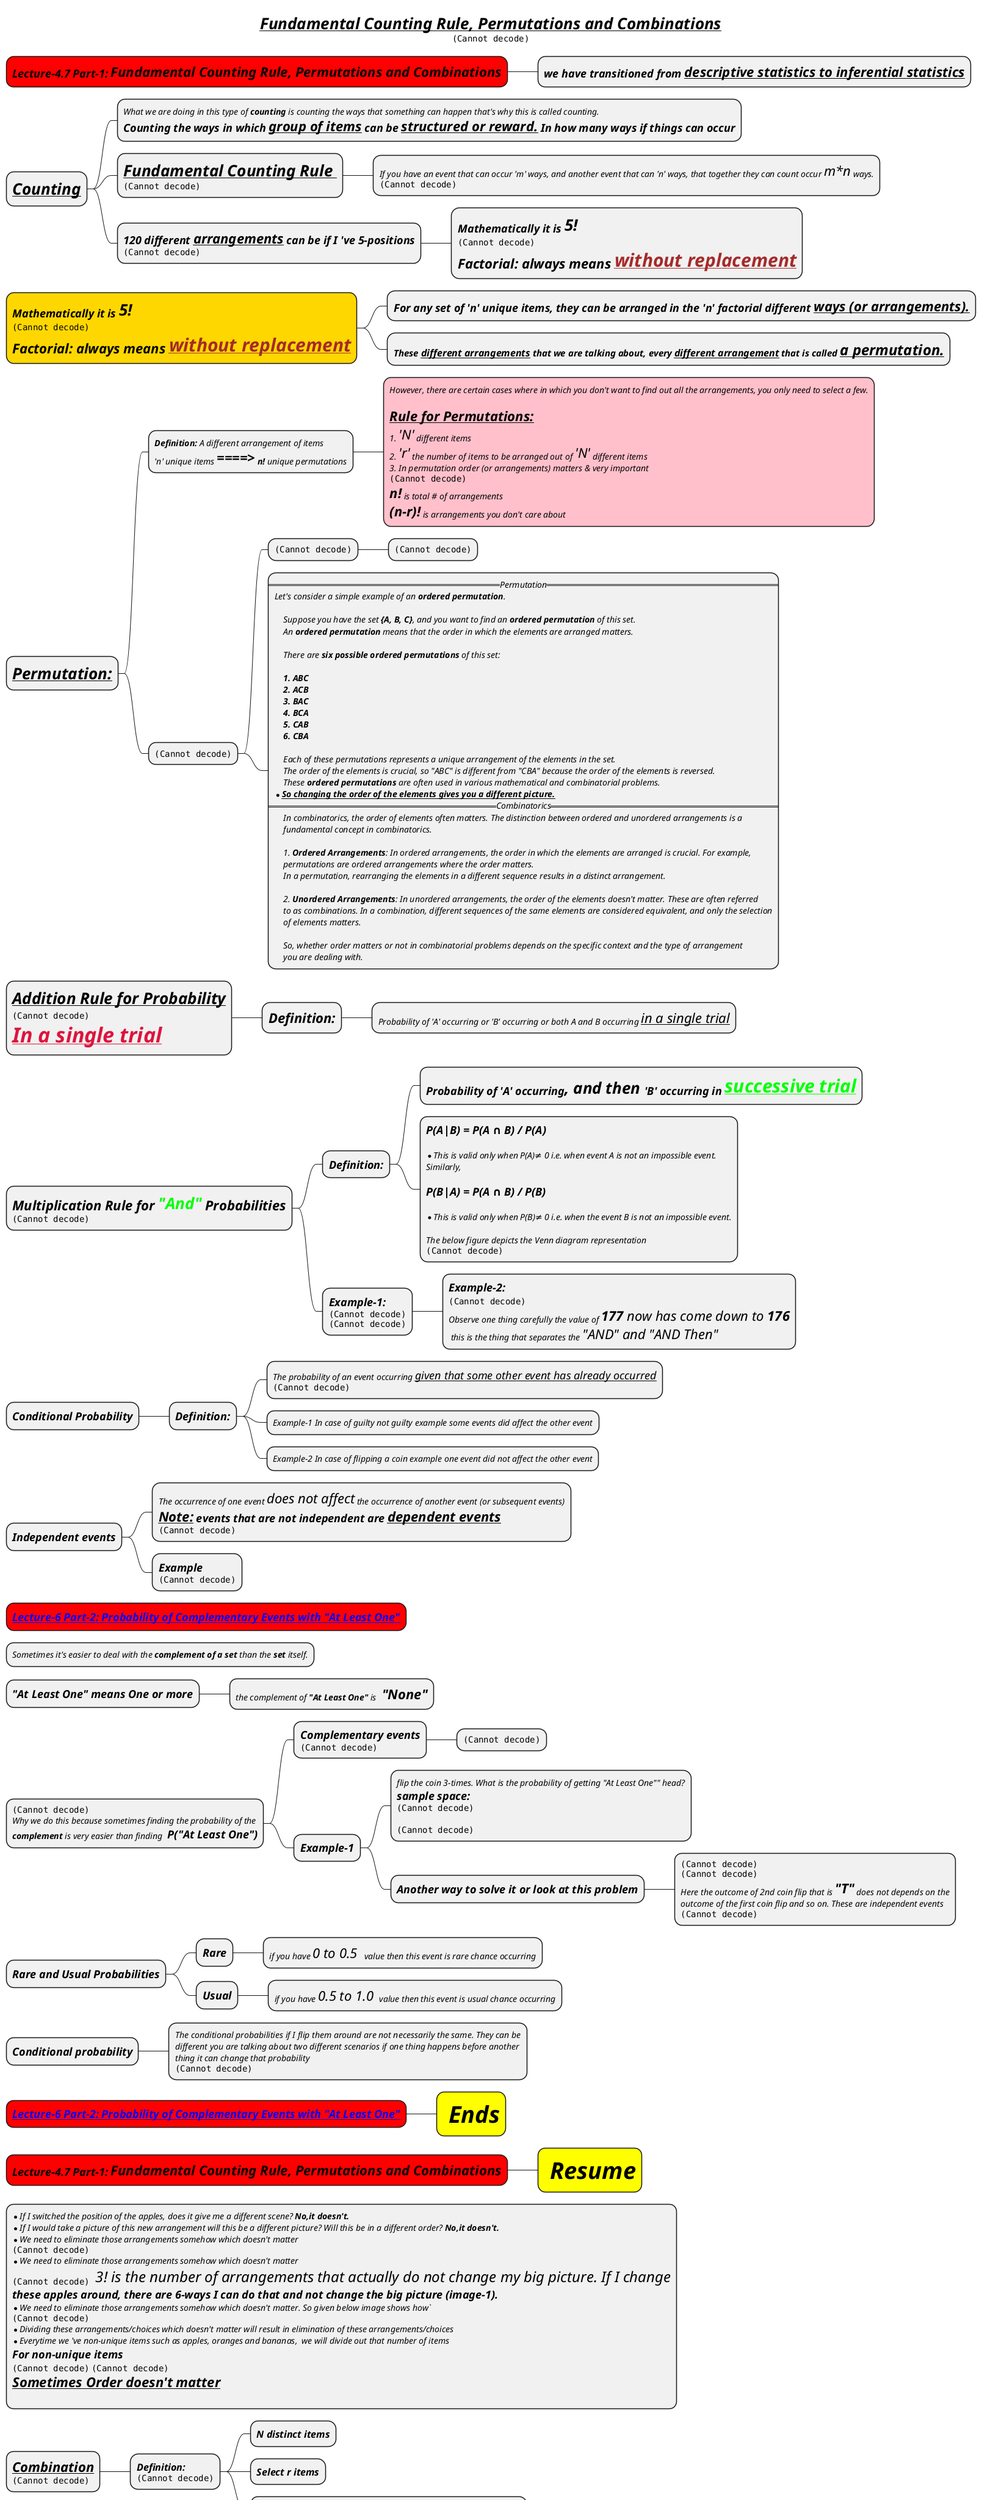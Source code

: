 @startmindmap
skinparam node {
    FontStyle italic
}

title =__//Fundamental Counting Rule, Permutations and Combinations//__\n<img:images/img_15.png>

*[#red] =Lecture-4.7 Part-1: **Fundamental Counting Rule, Permutations and Combinations**
** =we have transitioned from __descriptive statistics to inferential statistics__

* =//__Counting__//
**:What we are doing in this type of **counting** is counting the ways that something can happen that's why this is called counting.
=Counting the ways in which __group of items__ can be __structured or reward.__ In how many ways if things can occur;

** =//__Fundamental Counting Rule __//\n<img:images/img_33.png>
*** If you have an event that can occur 'm' ways, and another event that can 'n' ways, that together they can count occur <size:22>m*n</size> ways.\n<img:images/img_34.png>

** =120 different __arrangements__ can be if I 've 5-positions \n<img:images/img_35.png>
***  =Mathematically it is <size:22>5! \n<img:images/img_36.png> \n= //Factorial: always means <color #brown>__without replacement__//

*[#gold] =Mathematically it is <size:22>5! \n<img:images/img_36.png> \n= //Factorial: always means <color #brown>__without replacement__//
** =For any set of 'n' unique items, they can be arranged in the 'n' factorial different __ways (or arrangements).__
** ===These __different arrangements__ that we are talking about, every __different arrangement__ that is called <size:22>__a permutation.__

* =//__Permutation:__//
** **Definition:** A different arrangement of items\n'n' unique items <size:22>**====>**</size> **n!** unique permutations
***[#pink]:However, there are certain cases where in which you don't want to find out all the arrangements, you only need to select a few.

= __Rule for Permutations:__
# <size:22>'N'</size> different items
# <size:22>'r'</size> the number of items to be arranged out of <size:22>'N'</size> different items
# In permutation order (or arrangements) matters & very important
<img:images/img_37.png>
<size:22>**n!**</size> is total # of arrangements
<size:22>**(n-r)!**</size> is arrangements you don't care about;
** <img:images/img_38.png>
*** <img:images/img_40.png>
**** <img:images/img_39.png>
***:==Permutation==
Let's consider a simple example of an **ordered permutation**.

    Suppose you have the set **{A, B, C}**, and you want to find an **ordered permutation** of this set.
    An **ordered permutation** means that the order in which the elements are arranged matters.

    There are **six possible ordered permutations** of this set:

    **1. ABC**
    **2. ACB**
    **3. BAC**
    **4. BCA**
    **5. CAB**
    **6. CBA**

    Each of these permutations represents a unique arrangement of the elements in the set.
    The order of the elements is crucial, so "ABC" is different from "CBA" because the order of the elements is reversed.
    These **ordered permutations** are often used in various mathematical and combinatorial problems.
*   **__So changing the order of the elements gives you a different picture.__**
==Combinatorics==
    In combinatorics, the order of elements often matters. The distinction between ordered and unordered arrangements is a
    fundamental concept in combinatorics.

    1. **Ordered Arrangements**: In ordered arrangements, the order in which the elements are arranged is crucial. For example,
    permutations are ordered arrangements where the order matters.
    In a permutation, rearranging the elements in a different sequence results in a distinct arrangement.

    2. **Unordered Arrangements**: In unordered arrangements, the order of the elements doesn't matter. These are often referred
    to as combinations. In a combination, different sequences of the same elements are considered equivalent, and only the selection
    of elements matters.

    So, whether order matters or not in combinatorial problems depends on the specific context and the type of arrangement
    you are dealing with.;



* =//__Addition Rule for Probability__//\n<img:images/img_8.png> \n=<color #crimson>**//__In a single trial__//**
** =//Definition://
*** Probability of 'A' occurring or 'B' occurring or both A and B occurring <size:22>__in a single trial__

* =//Multiplication Rule for <color #lime>"And"</color> Probabilities// \n<img:images/img_16.png>
** =Definition:
*** =Probability of 'A' occurring<size:22>, and then </size>'B' occurring in <color #lime>__**successive trial**__
***:=P(A|B) = P(A ∩ B) / P(A)

*This is valid only when P(A)≠ 0 i.e. when event A is not an impossible event.
Similarly,

=P(B|A) = P(A ∩ B) / P(B)

* This is valid only when P(B)≠ 0 i.e. when the event B is not an impossible event.

The below figure depicts the Venn diagram representation
<img:images/img_24.png>;

**:=Example-1:
<img:images/img_17.png>
<img:images/img_18.png>;
***  =Example-2: \n<img:images/img_19.png> \nObserve one thing carefully the value of <size::22>**177** now has come down to **176**</size>\n this is the thing that separates the <size:22>"AND" and "AND Then"</size>

* =Conditional Probability
** =Definition:
*** The probability of an event occurring <size:18>__given that some other event has already occurred__\n<img:images/img_21.png>
*** Example-1 In case of guilty not guilty example some events did affect the other event
*** Example-2 In case of flipping a coin example one event did not affect the other event

* =Independent events
** The occurrence of one event <size:22>does not affect</size> the occurrence of another event (or subsequent events)\n=__Note:__ events that are not independent are __dependent events__\n<img:images/img_22.png>

** =Example\n<img:images/img_23.png>

*[#red] =[[https://www.youtube.com/watch?v=a86Vj_7R2aQ&list=PL5102DFDC6790F3D0&index=11&ab_channel=ProfessorLeonard Lecture-6 Part-2: Probability of Complementary Events with "At Least One"]]


* Sometimes it's easier to deal with the **complement of a set** than the **set** itself.

* ="At Least One" means One or more
** the complement of **"At Least One"** is <size:22> **"None"**


*:<img:images/img_25.png>
Why we do this because sometimes finding the probability of the
**complement** is very easier than finding <size:18> **P("At Least One")**;

** =Complementary events\n<img:images/img_13.png>
*** <img:images/img_14.png>
** =Example-1
***:flip the coin 3-times. What is the probability of getting "At Least One"" head?
= sample space:
<img:images/img_26.png>

<img:images/img_27.png>;

*** =Another way to solve it or look at this problem

****:<img:images/img_28.png>
<img:images/img_30.png>
Here the outcome of 2nd coin flip that is <size:22>**"T"**</size> does not depends on the
outcome of the first coin flip and so on. These are independent events
<img:images/img_31.png>;


* =Rare and Usual Probabilities
** =Rare
*** if you have <size:22>0 to 0.5  </size>value then this event is rare chance occurring
** =Usual
*** if you have <size:22>0.5 to 1.0 </size> value then this event is usual chance occurring

* =Conditional probability
**:The conditional probabilities if I flip them around are not necessarily the same. They can be
different you are talking about two different scenarios if one thing happens before another
thing it can change that probability
<img:images/img_32.png>;

*[#red] =[[https://www.youtube.com/watch?v=a86Vj_7R2aQ&list=PL5102DFDC6790F3D0&index=11&ab_channel=ProfessorLeonard Lecture-6 Part-2: Probability of Complementary Events with "At Least One"]]
**[#yellow] =<size:34> Ends

*[#red] =Lecture-4.7 Part-1: **Fundamental Counting Rule, Permutations and Combinations**
**[#yellow] =<size:34> Resume

*:* If I switched the position of the apples, does it give me a different scene? **No,it doesn't.**
* If I would take a picture of this new arrangement will this be a different picture? Will this be in a different order? **No,it doesn't.**
* We need to eliminate those arrangements somehow which doesn't matter
<img:images/img_41.png>
* We need to eliminate those arrangements somehow which doesn't matter
<img:images/img_42.png> <size:24> 3! is the number of arrangements that actually do not change my big picture. If I change
= these apples around, there are 6-ways I can do that and not change the big picture (image-1).
* We need to eliminate those arrangements somehow which doesn't matter. So given below image shows how`
<img:images/img_43.png>
* Dividing these arrangements/choices which doesn't matter will result in elimination of these arrangements/choices
* Everytime we 've non-unique items such as apples, oranges and bananas,  we will divide out that number of items
= For non-unique items
<img:images/img_44.png> <img:images/img_45.png>
= __Sometimes Order doesn't matter__
;

* =__Combination__\n<img:images/img_46.png>
** ==Definition:\n<img:images/img_47.png>
*** ==N distinct items
*** ==Select r items
*** ==Arrangement doesn't matter, e.g. "ABC" is same as "CBA"

@endmindmap
